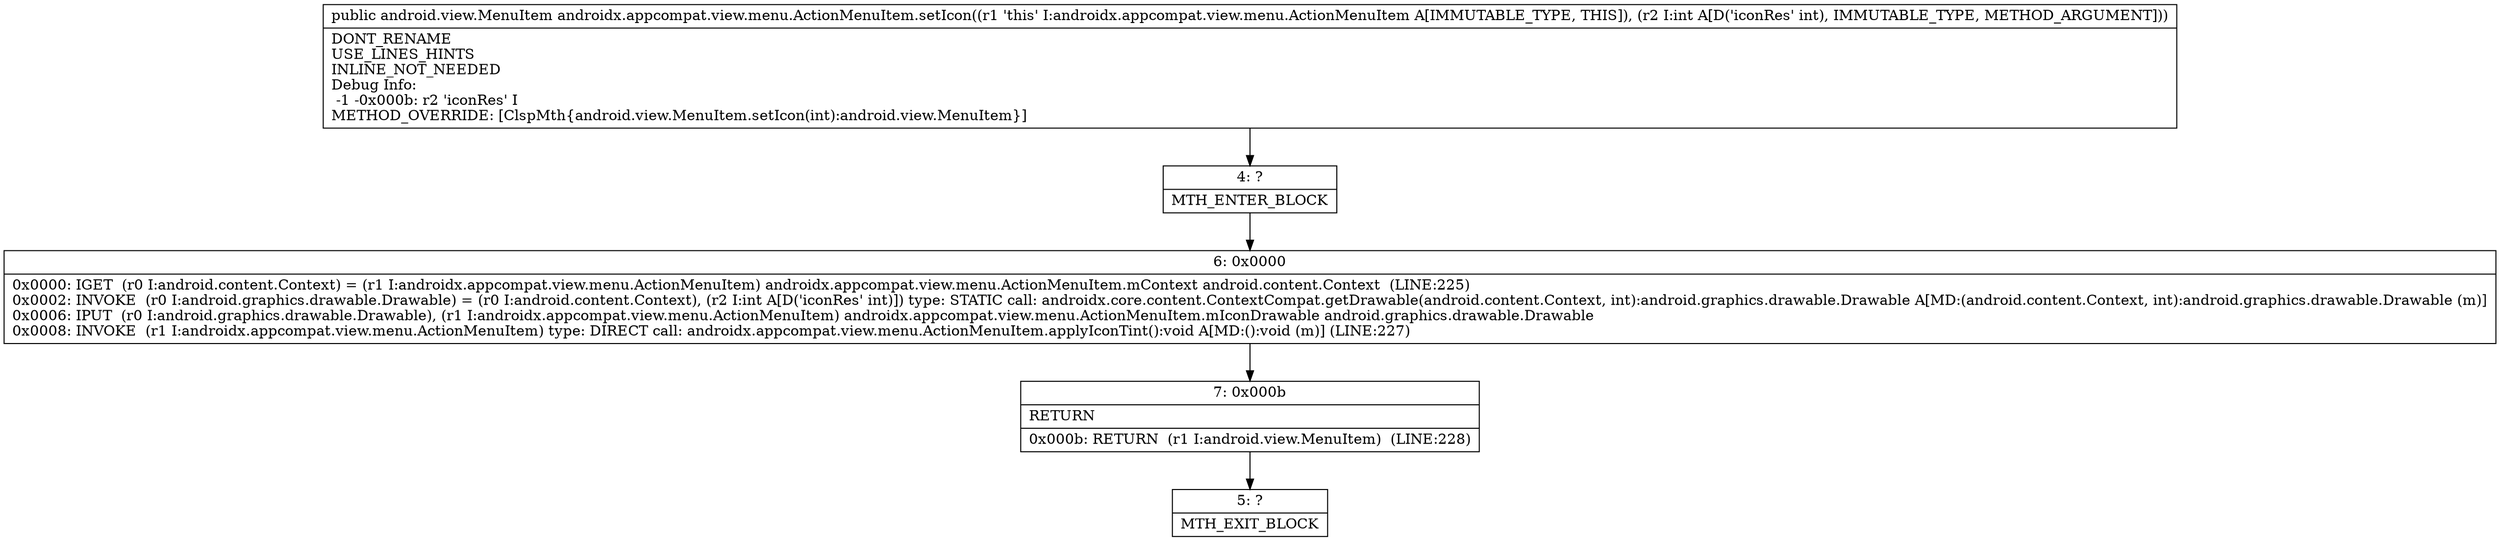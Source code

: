 digraph "CFG forandroidx.appcompat.view.menu.ActionMenuItem.setIcon(I)Landroid\/view\/MenuItem;" {
Node_4 [shape=record,label="{4\:\ ?|MTH_ENTER_BLOCK\l}"];
Node_6 [shape=record,label="{6\:\ 0x0000|0x0000: IGET  (r0 I:android.content.Context) = (r1 I:androidx.appcompat.view.menu.ActionMenuItem) androidx.appcompat.view.menu.ActionMenuItem.mContext android.content.Context  (LINE:225)\l0x0002: INVOKE  (r0 I:android.graphics.drawable.Drawable) = (r0 I:android.content.Context), (r2 I:int A[D('iconRes' int)]) type: STATIC call: androidx.core.content.ContextCompat.getDrawable(android.content.Context, int):android.graphics.drawable.Drawable A[MD:(android.content.Context, int):android.graphics.drawable.Drawable (m)]\l0x0006: IPUT  (r0 I:android.graphics.drawable.Drawable), (r1 I:androidx.appcompat.view.menu.ActionMenuItem) androidx.appcompat.view.menu.ActionMenuItem.mIconDrawable android.graphics.drawable.Drawable \l0x0008: INVOKE  (r1 I:androidx.appcompat.view.menu.ActionMenuItem) type: DIRECT call: androidx.appcompat.view.menu.ActionMenuItem.applyIconTint():void A[MD:():void (m)] (LINE:227)\l}"];
Node_7 [shape=record,label="{7\:\ 0x000b|RETURN\l|0x000b: RETURN  (r1 I:android.view.MenuItem)  (LINE:228)\l}"];
Node_5 [shape=record,label="{5\:\ ?|MTH_EXIT_BLOCK\l}"];
MethodNode[shape=record,label="{public android.view.MenuItem androidx.appcompat.view.menu.ActionMenuItem.setIcon((r1 'this' I:androidx.appcompat.view.menu.ActionMenuItem A[IMMUTABLE_TYPE, THIS]), (r2 I:int A[D('iconRes' int), IMMUTABLE_TYPE, METHOD_ARGUMENT]))  | DONT_RENAME\lUSE_LINES_HINTS\lINLINE_NOT_NEEDED\lDebug Info:\l  \-1 \-0x000b: r2 'iconRes' I\lMETHOD_OVERRIDE: [ClspMth\{android.view.MenuItem.setIcon(int):android.view.MenuItem\}]\l}"];
MethodNode -> Node_4;Node_4 -> Node_6;
Node_6 -> Node_7;
Node_7 -> Node_5;
}

